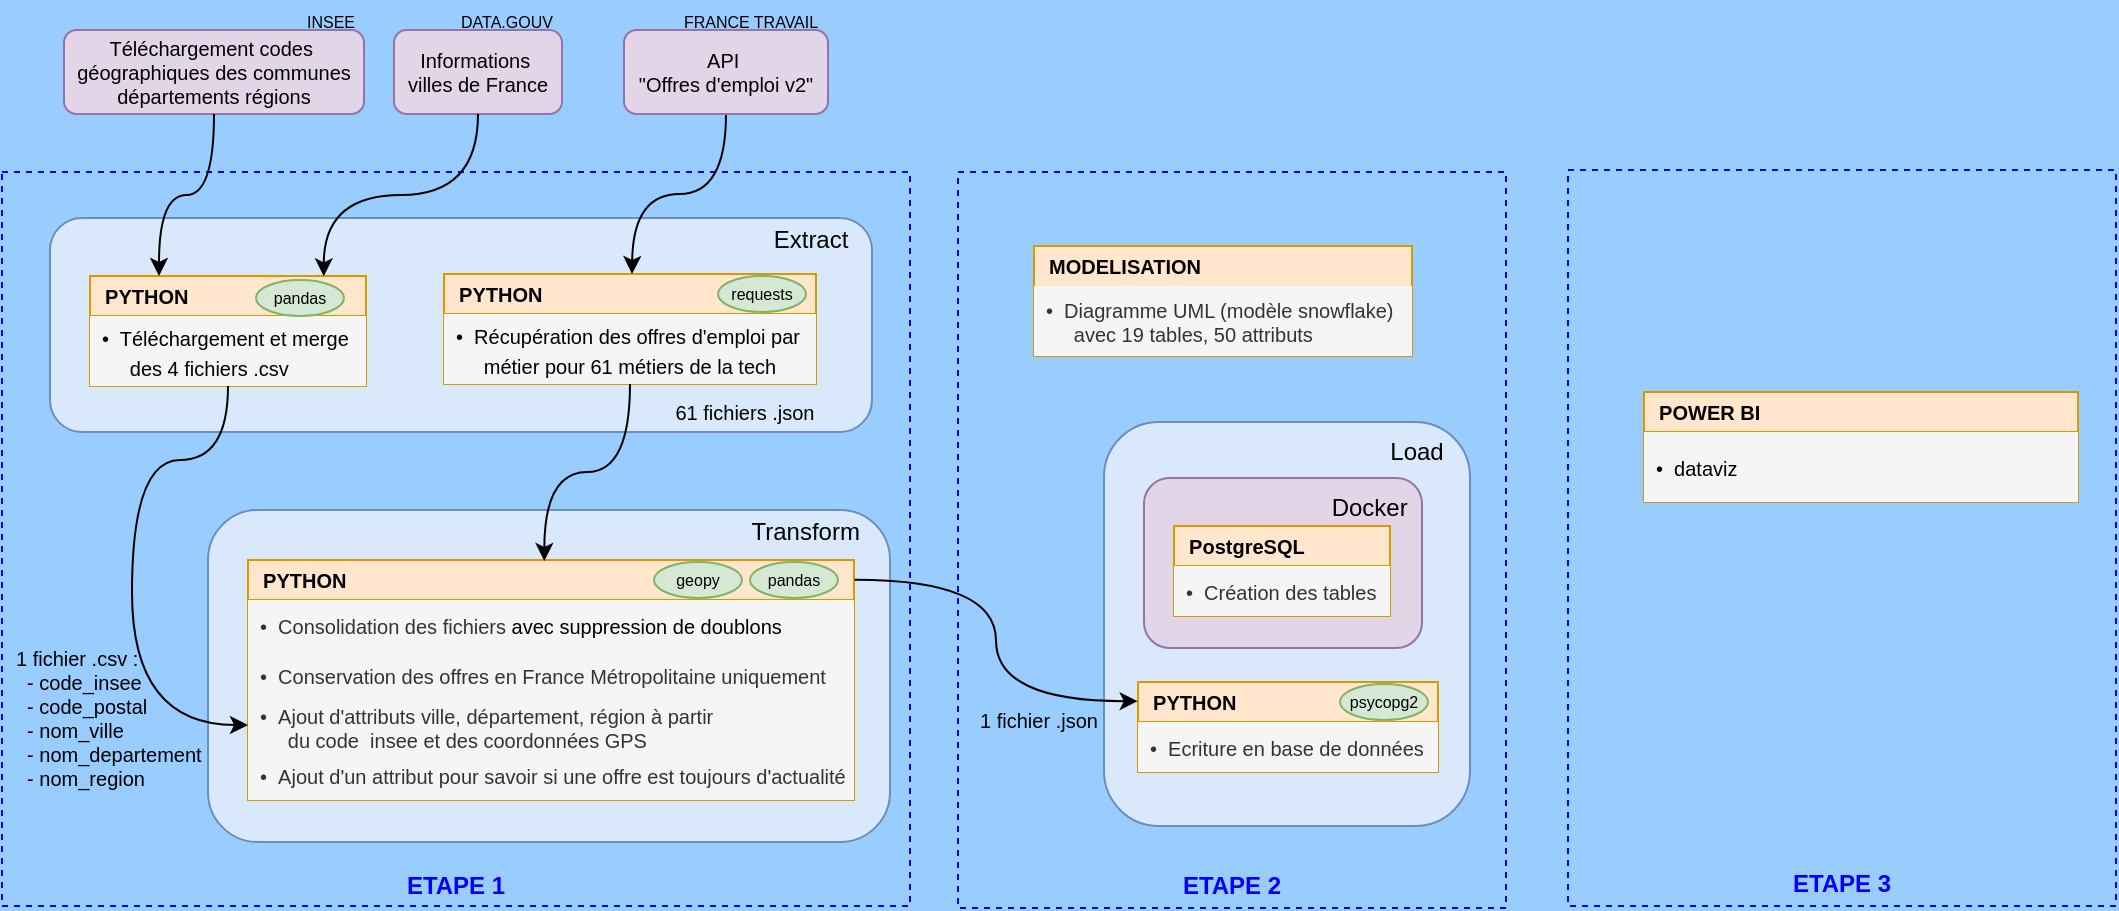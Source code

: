 <mxfile version="26.0.16">
  <diagram name="Page-1" id="PEG4fmZPOcqcN3tmb9fP">
    <mxGraphModel dx="5730" dy="600" grid="0" gridSize="10" guides="1" tooltips="1" connect="1" arrows="1" fold="1" page="1" pageScale="1" pageWidth="4681" pageHeight="3300" background="#99CCFF" math="0" shadow="0">
      <root>
        <mxCell id="0" />
        <mxCell id="1" parent="0" />
        <mxCell id="eYIj9YyXecUdHDmmm4ep-8" value="&lt;div&gt;&lt;font style=&quot;color: rgb(0, 0, 255);&quot;&gt;&lt;br&gt;&lt;/font&gt;&lt;/div&gt;&lt;div&gt;&lt;font style=&quot;color: rgb(0, 0, 255);&quot;&gt;&lt;br&gt;&lt;/font&gt;&lt;/div&gt;&lt;div&gt;&lt;font style=&quot;color: rgb(0, 0, 255);&quot;&gt;&lt;br&gt;&lt;/font&gt;&lt;/div&gt;&lt;div&gt;&lt;font style=&quot;color: rgb(0, 0, 255);&quot;&gt;&lt;br&gt;&lt;/font&gt;&lt;/div&gt;&lt;div&gt;&lt;font style=&quot;color: rgb(0, 0, 255);&quot;&gt;&lt;br&gt;&lt;/font&gt;&lt;/div&gt;&lt;div&gt;&lt;font style=&quot;color: rgb(0, 0, 255);&quot;&gt;&lt;br&gt;&lt;/font&gt;&lt;/div&gt;&lt;div&gt;&lt;font style=&quot;color: rgb(0, 0, 255);&quot;&gt;&lt;br&gt;&lt;/font&gt;&lt;/div&gt;&lt;div&gt;&lt;font style=&quot;color: rgb(0, 0, 255);&quot;&gt;&lt;br&gt;&lt;/font&gt;&lt;/div&gt;&lt;div&gt;&lt;font style=&quot;color: rgb(0, 0, 255);&quot;&gt;&lt;br&gt;&lt;/font&gt;&lt;/div&gt;&lt;div&gt;&lt;font style=&quot;color: rgb(0, 0, 255);&quot;&gt;&lt;br&gt;&lt;/font&gt;&lt;/div&gt;&lt;div&gt;&lt;span style=&quot;background-color: transparent; color: light-dark(rgb(0, 0, 255), rgb(205, 205, 255));&quot;&gt;&lt;br&gt;&lt;/span&gt;&lt;/div&gt;&lt;div&gt;&lt;span style=&quot;background-color: transparent; color: light-dark(rgb(0, 0, 255), rgb(205, 205, 255));&quot;&gt;&lt;br&gt;&lt;/span&gt;&lt;/div&gt;&lt;div&gt;&lt;span style=&quot;background-color: transparent; color: light-dark(rgb(0, 0, 255), rgb(205, 205, 255));&quot;&gt;&lt;br&gt;&lt;/span&gt;&lt;/div&gt;&lt;div&gt;&lt;span style=&quot;background-color: transparent; color: light-dark(rgb(0, 0, 255), rgb(205, 205, 255));&quot;&gt;&lt;br&gt;&lt;/span&gt;&lt;/div&gt;&lt;div&gt;&lt;span style=&quot;background-color: transparent; color: light-dark(rgb(0, 0, 255), rgb(205, 205, 255));&quot;&gt;&lt;br&gt;&lt;/span&gt;&lt;/div&gt;&lt;div&gt;&lt;span style=&quot;background-color: transparent; color: light-dark(rgb(0, 0, 255), rgb(205, 205, 255));&quot;&gt;&lt;br&gt;&lt;/span&gt;&lt;/div&gt;&lt;div&gt;&lt;span style=&quot;background-color: transparent; color: light-dark(rgb(0, 0, 255), rgb(205, 205, 255));&quot;&gt;&lt;br&gt;&lt;/span&gt;&lt;/div&gt;&lt;div&gt;&lt;span style=&quot;background-color: transparent; color: light-dark(rgb(0, 0, 255), rgb(205, 205, 255));&quot;&gt;&lt;br&gt;&lt;/span&gt;&lt;/div&gt;&lt;div&gt;&lt;span style=&quot;background-color: transparent; color: light-dark(rgb(0, 0, 255), rgb(205, 205, 255));&quot;&gt;&lt;br&gt;&lt;/span&gt;&lt;/div&gt;&lt;div&gt;&lt;span style=&quot;background-color: transparent; color: light-dark(rgb(0, 0, 255), rgb(205, 205, 255));&quot;&gt;&lt;br&gt;&lt;/span&gt;&lt;/div&gt;&lt;div&gt;&lt;span style=&quot;background-color: transparent; color: light-dark(rgb(0, 0, 255), rgb(205, 205, 255));&quot;&gt;&lt;br&gt;&lt;/span&gt;&lt;/div&gt;&lt;div&gt;&lt;span style=&quot;background-color: transparent; color: light-dark(rgb(0, 0, 255), rgb(205, 205, 255));&quot;&gt;&lt;br&gt;&lt;/span&gt;&lt;/div&gt;&lt;div&gt;&lt;b style=&quot;background-color: transparent; color: light-dark(rgb(0, 0, 255), rgb(205, 205, 255));&quot;&gt;&lt;br&gt;&lt;/b&gt;&lt;/div&gt;&lt;div&gt;&lt;b style=&quot;background-color: transparent; color: light-dark(rgb(0, 0, 255), rgb(205, 205, 255));&quot;&gt;&lt;br&gt;&lt;/b&gt;&lt;/div&gt;&lt;div&gt;&lt;b style=&quot;background-color: transparent; color: light-dark(rgb(0, 0, 255), rgb(205, 205, 255));&quot;&gt;ETAPE 2&lt;/b&gt;&lt;/div&gt;" style="rounded=0;whiteSpace=wrap;html=1;fillColor=none;dashed=1;strokeColor=#0000FF;" parent="1" vertex="1">
          <mxGeometry x="-3560" y="969" width="274" height="368" as="geometry" />
        </mxCell>
        <mxCell id="ZqSi49jVPxYIq9pt5e5S-24" value="&amp;nbsp; &amp;nbsp; &amp;nbsp; &amp;nbsp; &amp;nbsp; &amp;nbsp; &amp;nbsp; &amp;nbsp; &amp;nbsp; &amp;nbsp; &amp;nbsp; &amp;nbsp; &amp;nbsp; &amp;nbsp; &amp;nbsp; &amp;nbsp; &amp;nbsp; &amp;nbsp; &amp;nbsp; &amp;nbsp;Load&lt;div&gt;&lt;br&gt;&lt;/div&gt;&lt;div&gt;&lt;br&gt;&lt;/div&gt;&lt;div&gt;&lt;br&gt;&lt;/div&gt;&lt;div&gt;&lt;br&gt;&lt;/div&gt;&lt;div&gt;&lt;br&gt;&lt;/div&gt;&lt;div&gt;&lt;br&gt;&lt;/div&gt;&lt;div&gt;&lt;br&gt;&lt;/div&gt;&lt;div&gt;&lt;br&gt;&lt;/div&gt;&lt;div&gt;&lt;br&gt;&lt;/div&gt;&lt;div&gt;&lt;br&gt;&lt;/div&gt;&lt;div&gt;&lt;br&gt;&lt;/div&gt;&lt;div&gt;&lt;br&gt;&lt;/div&gt;" style="rounded=1;whiteSpace=wrap;html=1;fillColor=#dae8fc;strokeColor=#6c8ebf;" parent="1" vertex="1">
          <mxGeometry x="-3487" y="1094" width="183" height="202" as="geometry" />
        </mxCell>
        <mxCell id="ZqSi49jVPxYIq9pt5e5S-25" value="&lt;div&gt;&lt;br&gt;&lt;/div&gt;&lt;div&gt;&amp;nbsp; &amp;nbsp; &amp;nbsp; &amp;nbsp; &amp;nbsp; &amp;nbsp; &amp;nbsp; &amp;nbsp; &amp;nbsp; &amp;nbsp; &amp;nbsp; &amp;nbsp; &amp;nbsp; Docker&lt;div&gt;&lt;br&gt;&lt;/div&gt;&lt;div&gt;&lt;br&gt;&lt;/div&gt;&lt;div&gt;&lt;br&gt;&lt;/div&gt;&lt;div&gt;&lt;br&gt;&lt;/div&gt;&lt;div&gt;&lt;br&gt;&lt;/div&gt;&lt;/div&gt;" style="rounded=1;whiteSpace=wrap;html=1;fillColor=#e1d5e7;strokeColor=#9673a6;" parent="1" vertex="1">
          <mxGeometry x="-3467" y="1122" width="139" height="85" as="geometry" />
        </mxCell>
        <mxCell id="eYIj9YyXecUdHDmmm4ep-7" value="&lt;div&gt;&lt;font style=&quot;color: rgb(0, 0, 255);&quot;&gt;&lt;br&gt;&lt;/font&gt;&lt;/div&gt;&lt;div&gt;&lt;font style=&quot;color: rgb(0, 0, 255);&quot;&gt;&lt;br&gt;&lt;/font&gt;&lt;/div&gt;&lt;div&gt;&lt;font style=&quot;color: rgb(0, 0, 255);&quot;&gt;&lt;br&gt;&lt;/font&gt;&lt;/div&gt;&lt;div&gt;&lt;font style=&quot;color: rgb(0, 0, 255);&quot;&gt;&lt;br&gt;&lt;/font&gt;&lt;/div&gt;&lt;div&gt;&lt;font style=&quot;color: rgb(0, 0, 255);&quot;&gt;&lt;br&gt;&lt;/font&gt;&lt;/div&gt;&lt;div&gt;&lt;font style=&quot;color: rgb(0, 0, 255);&quot;&gt;&lt;br&gt;&lt;/font&gt;&lt;/div&gt;&lt;div&gt;&lt;font style=&quot;color: rgb(0, 0, 255);&quot;&gt;&lt;br&gt;&lt;/font&gt;&lt;/div&gt;&lt;div&gt;&lt;font style=&quot;color: rgb(0, 0, 255);&quot;&gt;&lt;br&gt;&lt;/font&gt;&lt;/div&gt;&lt;div&gt;&lt;font style=&quot;color: rgb(0, 0, 255);&quot;&gt;&lt;br&gt;&lt;/font&gt;&lt;/div&gt;&lt;div&gt;&lt;font style=&quot;color: rgb(0, 0, 255);&quot;&gt;&lt;br&gt;&lt;/font&gt;&lt;/div&gt;&lt;div&gt;&lt;font style=&quot;color: rgb(0, 0, 255);&quot;&gt;&lt;br&gt;&lt;/font&gt;&lt;/div&gt;&lt;div&gt;&lt;font style=&quot;color: rgb(0, 0, 255);&quot;&gt;&lt;br&gt;&lt;/font&gt;&lt;/div&gt;&lt;div&gt;&lt;font style=&quot;color: rgb(0, 0, 255);&quot;&gt;&lt;br&gt;&lt;/font&gt;&lt;/div&gt;&lt;div&gt;&lt;font style=&quot;color: rgb(0, 0, 255);&quot;&gt;&lt;br&gt;&lt;/font&gt;&lt;/div&gt;&lt;div&gt;&lt;font style=&quot;color: rgb(0, 0, 255);&quot;&gt;&lt;br&gt;&lt;/font&gt;&lt;/div&gt;&lt;div&gt;&lt;font style=&quot;color: rgb(0, 0, 255);&quot;&gt;&lt;br&gt;&lt;/font&gt;&lt;/div&gt;&lt;div&gt;&lt;font style=&quot;color: rgb(0, 0, 255);&quot;&gt;&lt;br&gt;&lt;/font&gt;&lt;/div&gt;&lt;div&gt;&lt;font style=&quot;color: rgb(0, 0, 255);&quot;&gt;&lt;br&gt;&lt;/font&gt;&lt;/div&gt;&lt;div&gt;&lt;span style=&quot;background-color: transparent;&quot;&gt;&lt;font style=&quot;color: rgb(0, 0, 255);&quot;&gt;&lt;br&gt;&lt;/font&gt;&lt;/span&gt;&lt;/div&gt;&lt;div&gt;&lt;span style=&quot;background-color: transparent;&quot;&gt;&lt;font style=&quot;color: rgb(0, 0, 255);&quot;&gt;&lt;br&gt;&lt;/font&gt;&lt;/span&gt;&lt;/div&gt;&lt;div&gt;&lt;span style=&quot;background-color: transparent;&quot;&gt;&lt;font style=&quot;color: rgb(0, 0, 255);&quot;&gt;&lt;br&gt;&lt;/font&gt;&lt;/span&gt;&lt;/div&gt;&lt;div&gt;&lt;span style=&quot;background-color: transparent;&quot;&gt;&lt;font style=&quot;color: rgb(0, 0, 255);&quot;&gt;&lt;br&gt;&lt;/font&gt;&lt;/span&gt;&lt;/div&gt;&lt;div&gt;&lt;span style=&quot;background-color: transparent;&quot;&gt;&lt;font style=&quot;color: rgb(0, 0, 255);&quot;&gt;&lt;br&gt;&lt;/font&gt;&lt;/span&gt;&lt;/div&gt;&lt;div&gt;&lt;br&gt;&lt;/div&gt;&lt;div&gt;&lt;b style=&quot;background-color: transparent; color: light-dark(rgb(0, 0, 255), rgb(205, 205, 255));&quot;&gt;ETAPE 1&lt;/b&gt;&lt;/div&gt;" style="rounded=0;whiteSpace=wrap;html=1;fillColor=none;dashed=1;strokeWidth=1;strokeColor=#0000FF;" parent="1" vertex="1">
          <mxGeometry x="-4038" y="969" width="454" height="367" as="geometry" />
        </mxCell>
        <mxCell id="ZqSi49jVPxYIq9pt5e5S-23" value="&lt;div&gt;&lt;br&gt;&lt;/div&gt;&amp;nbsp; &amp;nbsp; &amp;nbsp; &amp;nbsp; &amp;nbsp; &amp;nbsp; &amp;nbsp; &amp;nbsp; &amp;nbsp; &amp;nbsp; &amp;nbsp; &amp;nbsp; &amp;nbsp; &amp;nbsp; &amp;nbsp; &amp;nbsp; &amp;nbsp; &amp;nbsp; &amp;nbsp; &amp;nbsp; &amp;nbsp; &amp;nbsp; &amp;nbsp; &amp;nbsp; &amp;nbsp; &amp;nbsp; &amp;nbsp; &amp;nbsp; &amp;nbsp; &amp;nbsp; &amp;nbsp; &amp;nbsp; &amp;nbsp; &amp;nbsp; &amp;nbsp; &amp;nbsp; &amp;nbsp; &amp;nbsp; &amp;nbsp;Transform&lt;div&gt;&lt;br&gt;&lt;/div&gt;&lt;div&gt;&lt;br&gt;&lt;/div&gt;&lt;div&gt;&lt;br&gt;&lt;/div&gt;&lt;div&gt;&lt;br&gt;&lt;/div&gt;&lt;div&gt;&lt;br&gt;&lt;/div&gt;&lt;div&gt;&lt;br&gt;&lt;/div&gt;&lt;div&gt;&lt;br&gt;&lt;/div&gt;&lt;div&gt;&lt;br&gt;&lt;/div&gt;&lt;div&gt;&lt;br&gt;&lt;/div&gt;&lt;div&gt;&lt;br&gt;&lt;/div&gt;&lt;div&gt;&lt;br&gt;&lt;/div&gt;" style="rounded=1;whiteSpace=wrap;html=1;fillColor=#dae8fc;strokeColor=#6c8ebf;" parent="1" vertex="1">
          <mxGeometry x="-3935" y="1138" width="341" height="166" as="geometry" />
        </mxCell>
        <mxCell id="ZqSi49jVPxYIq9pt5e5S-21" value="&amp;nbsp; &amp;nbsp; &amp;nbsp; &amp;nbsp; &amp;nbsp; &amp;nbsp; &amp;nbsp; &amp;nbsp; &amp;nbsp; &amp;nbsp; &amp;nbsp; &amp;nbsp; &amp;nbsp; &amp;nbsp; &amp;nbsp; &amp;nbsp; &amp;nbsp; &amp;nbsp; &amp;nbsp; &amp;nbsp; &amp;nbsp; &amp;nbsp; &amp;nbsp; &amp;nbsp; &amp;nbsp; &amp;nbsp; &amp;nbsp; &amp;nbsp; &amp;nbsp; &amp;nbsp; &amp;nbsp; &amp;nbsp; &amp;nbsp; &amp;nbsp; &amp;nbsp; &amp;nbsp; &amp;nbsp; &amp;nbsp; &amp;nbsp; &amp;nbsp; &amp;nbsp; &amp;nbsp; &amp;nbsp; &amp;nbsp; &amp;nbsp; &amp;nbsp; &amp;nbsp; &amp;nbsp; &amp;nbsp; &amp;nbsp; &amp;nbsp; &amp;nbsp; &amp;nbsp;Extract&lt;div&gt;&lt;br&gt;&lt;/div&gt;&lt;div&gt;&lt;br&gt;&lt;/div&gt;&lt;div&gt;&lt;br&gt;&lt;/div&gt;&lt;div&gt;&lt;br&gt;&lt;/div&gt;&lt;div&gt;&lt;br&gt;&lt;/div&gt;&lt;div&gt;&lt;br&gt;&lt;/div&gt;" style="rounded=1;whiteSpace=wrap;html=1;fillColor=#dae8fc;strokeColor=#6c8ebf;" parent="1" vertex="1">
          <mxGeometry x="-4014" y="992" width="411" height="107" as="geometry" />
        </mxCell>
        <mxCell id="eYIj9YyXecUdHDmmm4ep-2" value="&lt;b&gt;&amp;nbsp; PYTHON&lt;/b&gt;" style="swimlane;fontStyle=0;childLayout=stackLayout;horizontal=1;startSize=20;horizontalStack=0;resizeParent=1;resizeParentMax=0;resizeLast=0;collapsible=0;marginBottom=0;whiteSpace=wrap;html=1;fillColor=#ffe6cc;strokeColor=#d79b00;rounded=0;align=left;swimlaneLine=1;glass=0;shadow=0;swimlaneHead=1;swimlaneBody=1;connectable=1;allowArrows=1;container=1;verticalAlign=middle;fontFamily=Helvetica;fontSize=10;fontColor=default;" parent="1" vertex="1">
          <mxGeometry x="-3817" y="1020" width="186" height="55" as="geometry">
            <mxRectangle x="-3925" y="994" width="54" height="30" as="alternateBounds" />
          </mxGeometry>
        </mxCell>
        <mxCell id="eYIj9YyXecUdHDmmm4ep-18" value="&lt;font style=&quot;font-size: 10px; color: rgb(0, 0, 0);&quot;&gt;•&amp;nbsp; Récupération des offres d&#39;emploi par&amp;nbsp;&lt;/font&gt;&lt;div&gt;&lt;font style=&quot;font-size: 10px; color: rgb(0, 0, 0);&quot;&gt;&amp;nbsp; &amp;nbsp; &amp;nbsp;métier&amp;nbsp;&lt;/font&gt;&lt;span style=&quot;color: light-dark(rgb(0, 0, 0), rgb(237, 237, 237)); font-size: 10px; background-color: transparent;&quot;&gt;pour 61 métiers de la tech&lt;/span&gt;&lt;/div&gt;" style="text;align=left;verticalAlign=middle;spacingLeft=4;spacingRight=4;overflow=hidden;points=[[0,0.5],[1,0.5]];portConstraint=eastwest;rotatable=0;whiteSpace=wrap;html=1;fontFamily=Helvetica;fontSize=12;fontStyle=0;fillColor=#f5f5f5;fontColor=#333333;strokeColor=none;" parent="eYIj9YyXecUdHDmmm4ep-2" vertex="1">
          <mxGeometry y="20" width="186" height="35" as="geometry" />
        </mxCell>
        <mxCell id="eYIj9YyXecUdHDmmm4ep-9" value="&lt;b&gt;&amp;nbsp; PYTHON&lt;/b&gt;" style="swimlane;fontStyle=0;childLayout=stackLayout;horizontal=1;startSize=20;horizontalStack=0;resizeParent=1;resizeParentMax=0;resizeLast=0;collapsible=0;marginBottom=0;whiteSpace=wrap;html=1;fillColor=#ffe6cc;strokeColor=#d79b00;rounded=0;shadow=0;glass=0;align=left;verticalAlign=middle;fontFamily=Helvetica;fontSize=10;fontColor=default;" parent="1" vertex="1">
          <mxGeometry x="-3470" y="1224" width="150" height="45" as="geometry">
            <mxRectangle x="-3715" y="1075" width="54" height="30" as="alternateBounds" />
          </mxGeometry>
        </mxCell>
        <mxCell id="eYIj9YyXecUdHDmmm4ep-10" value="•&amp;nbsp;&amp;nbsp;Ecriture en base de données" style="text;strokeColor=none;fillColor=#f5f5f5;align=left;verticalAlign=middle;spacingLeft=4;spacingRight=4;overflow=hidden;points=[[0,0.5],[1,0.5]];portConstraint=eastwest;rotatable=0;whiteSpace=wrap;html=1;fontFamily=Helvetica;fontSize=10;fontColor=#333333;fontStyle=0;" parent="eYIj9YyXecUdHDmmm4ep-9" vertex="1">
          <mxGeometry y="20" width="150" height="25" as="geometry" />
        </mxCell>
        <mxCell id="eYIj9YyXecUdHDmmm4ep-14" value="&lt;b&gt;&amp;nbsp; MODELISATION&lt;/b&gt;" style="swimlane;fontStyle=0;childLayout=stackLayout;horizontal=1;startSize=20;horizontalStack=0;resizeParent=1;resizeParentMax=0;resizeLast=0;collapsible=0;marginBottom=0;whiteSpace=wrap;html=1;fillColor=#ffe6cc;strokeColor=#D79B00;rounded=0;shadow=0;glass=0;align=left;verticalAlign=middle;fontFamily=Helvetica;fontSize=10;fontColor=default;swimlaneLine=0;gradientColor=none;" parent="1" vertex="1">
          <mxGeometry x="-3522" y="1006" width="189" height="55" as="geometry">
            <mxRectangle x="-3715" y="1075" width="54" height="30" as="alternateBounds" />
          </mxGeometry>
        </mxCell>
        <mxCell id="eYIj9YyXecUdHDmmm4ep-15" value="•&amp;nbsp;&amp;nbsp;Diagramme UML (modèle snowflake)&lt;div&gt;&amp;nbsp; &amp;nbsp; &amp;nbsp;avec 19 tables, 50 attributs&amp;nbsp;&lt;/div&gt;" style="text;strokeColor=none;fillColor=#f5f5f5;align=left;verticalAlign=middle;spacingLeft=4;spacingRight=4;overflow=hidden;points=[[0,0.5],[1,0.5]];portConstraint=eastwest;rotatable=0;whiteSpace=wrap;html=1;fontFamily=Helvetica;fontSize=10;fontColor=#333333;fontStyle=0;" parent="eYIj9YyXecUdHDmmm4ep-14" vertex="1">
          <mxGeometry y="20" width="189" height="35" as="geometry" />
        </mxCell>
        <mxCell id="eYIj9YyXecUdHDmmm4ep-16" value="&lt;b&gt;&amp;nbsp; PostgreSQL&lt;/b&gt;" style="swimlane;fontStyle=0;childLayout=stackLayout;horizontal=1;startSize=20;horizontalStack=0;resizeParent=1;resizeParentMax=0;resizeLast=0;collapsible=0;marginBottom=0;whiteSpace=wrap;html=1;fillColor=#ffe6cc;strokeColor=#d79b00;rounded=0;shadow=0;glass=0;align=left;verticalAlign=middle;fontFamily=Helvetica;fontSize=10;fontColor=default;" parent="1" vertex="1">
          <mxGeometry x="-3452" y="1146" width="108" height="45" as="geometry">
            <mxRectangle x="-3715" y="1075" width="54" height="30" as="alternateBounds" />
          </mxGeometry>
        </mxCell>
        <mxCell id="eYIj9YyXecUdHDmmm4ep-17" value="•&amp;nbsp;&amp;nbsp;Création des tables" style="text;strokeColor=none;fillColor=#f5f5f5;align=left;verticalAlign=middle;spacingLeft=4;spacingRight=4;overflow=hidden;points=[[0,0.5],[1,0.5]];portConstraint=eastwest;rotatable=0;whiteSpace=wrap;html=1;fontFamily=Helvetica;fontSize=10;fontColor=#333333;fontStyle=0;" parent="eYIj9YyXecUdHDmmm4ep-16" vertex="1">
          <mxGeometry y="20" width="108" height="25" as="geometry" />
        </mxCell>
        <mxCell id="eYIj9YyXecUdHDmmm4ep-19" value="&lt;b&gt;&lt;font style=&quot;font-size: 10px;&quot;&gt;&amp;nbsp; PYTHON&lt;/font&gt;&lt;/b&gt;" style="swimlane;fontStyle=0;childLayout=stackLayout;horizontal=1;startSize=20;horizontalStack=0;resizeParent=1;resizeParentMax=0;resizeLast=0;collapsible=0;marginBottom=0;whiteSpace=wrap;html=1;fillColor=#ffe6cc;strokeColor=#d79b00;rounded=0;align=left;shadow=0;glass=0;verticalAlign=middle;fontFamily=Helvetica;fontSize=12;" parent="1" vertex="1">
          <mxGeometry x="-3915" y="1163" width="303" height="120" as="geometry">
            <mxRectangle x="-3715" y="1075" width="54" height="30" as="alternateBounds" />
          </mxGeometry>
        </mxCell>
        <mxCell id="eYIj9YyXecUdHDmmm4ep-22" value="•&amp;nbsp;&amp;nbsp;Consolidation des fichiers&amp;nbsp;&lt;span style=&quot;color: light-dark(rgb(0, 0, 0), rgb(255, 255, 255)); background-color: transparent;&quot;&gt;avec suppression de doublons&lt;/span&gt;" style="text;strokeColor=none;fillColor=#f5f5f5;align=left;verticalAlign=middle;spacingLeft=4;spacingRight=4;overflow=hidden;points=[[0,0.5],[1,0.5]];portConstraint=eastwest;rotatable=0;whiteSpace=wrap;html=1;fontFamily=Helvetica;fontSize=10;fontColor=#333333;fontStyle=0;" parent="eYIj9YyXecUdHDmmm4ep-19" vertex="1">
          <mxGeometry y="20" width="303" height="25" as="geometry" />
        </mxCell>
        <mxCell id="ZqSi49jVPxYIq9pt5e5S-17" value="•&amp;nbsp;&amp;nbsp;Conservation des offres en France Métropolitaine uniquement" style="text;strokeColor=none;fillColor=#f5f5f5;align=left;verticalAlign=middle;spacingLeft=4;spacingRight=4;overflow=hidden;points=[[0,0.5],[1,0.5]];portConstraint=eastwest;rotatable=0;whiteSpace=wrap;html=1;fontFamily=Helvetica;fontSize=10;fontColor=#333333;fontStyle=0;" parent="eYIj9YyXecUdHDmmm4ep-19" vertex="1">
          <mxGeometry y="45" width="303" height="25" as="geometry" />
        </mxCell>
        <mxCell id="eYIj9YyXecUdHDmmm4ep-23" value="•&amp;nbsp;&amp;nbsp;Ajout d&#39;attributs ville, département, région à partir&amp;nbsp;&lt;div&gt;&amp;nbsp; &amp;nbsp; &amp;nbsp;du code_insee et des coordonnées GPS&lt;/div&gt;" style="text;strokeColor=none;fillColor=#f5f5f5;align=left;verticalAlign=middle;spacingLeft=4;spacingRight=4;overflow=hidden;points=[[0,0.5],[1,0.5]];portConstraint=eastwest;rotatable=0;whiteSpace=wrap;html=1;fontFamily=Helvetica;fontSize=10;fontColor=#333333;fontStyle=0;" parent="eYIj9YyXecUdHDmmm4ep-19" vertex="1">
          <mxGeometry y="70" width="303" height="25" as="geometry" />
        </mxCell>
        <mxCell id="eYIj9YyXecUdHDmmm4ep-24" value="•&amp;nbsp;&amp;nbsp;Ajout d&#39;un attribut pour savoir si une offre est toujours d&#39;actualité" style="text;strokeColor=none;fillColor=#f5f5f5;align=left;verticalAlign=middle;spacingLeft=4;spacingRight=4;overflow=hidden;points=[[0,0.5],[1,0.5]];portConstraint=eastwest;rotatable=0;whiteSpace=wrap;html=1;fontFamily=Helvetica;fontSize=10;fontColor=#333333;fontStyle=0;" parent="eYIj9YyXecUdHDmmm4ep-19" vertex="1">
          <mxGeometry y="95" width="303" height="25" as="geometry" />
        </mxCell>
        <mxCell id="eYIj9YyXecUdHDmmm4ep-27" style="edgeStyle=orthogonalEdgeStyle;rounded=0;orthogonalLoop=1;jettySize=auto;html=1;exitX=0.5;exitY=1;exitDx=0;exitDy=0;curved=1;" parent="1" source="eYIj9YyXecUdHDmmm4ep-25" edge="1">
          <mxGeometry relative="1" as="geometry">
            <mxPoint x="-3723" y="1020" as="targetPoint" />
          </mxGeometry>
        </mxCell>
        <mxCell id="eYIj9YyXecUdHDmmm4ep-25" value="API&amp;nbsp;&lt;div&gt;&lt;span style=&quot;background-color: transparent; color: light-dark(rgb(0, 0, 0), rgb(255, 255, 255));&quot;&gt;&quot;Offres d&#39;emploi v2&quot;&lt;/span&gt;&lt;/div&gt;" style="rounded=1;whiteSpace=wrap;html=1;fillColor=#e1d5e7;strokeColor=#9673a6;fontSize=10;" parent="1" vertex="1">
          <mxGeometry x="-3727" y="898" width="102" height="42" as="geometry" />
        </mxCell>
        <mxCell id="eYIj9YyXecUdHDmmm4ep-28" style="edgeStyle=orthogonalEdgeStyle;rounded=0;orthogonalLoop=1;jettySize=auto;html=1;entryX=0.489;entryY=0.004;entryDx=0;entryDy=0;entryPerimeter=0;curved=1;" parent="1" source="eYIj9YyXecUdHDmmm4ep-2" target="eYIj9YyXecUdHDmmm4ep-19" edge="1">
          <mxGeometry relative="1" as="geometry" />
        </mxCell>
        <mxCell id="eYIj9YyXecUdHDmmm4ep-29" value="61 fichiers .json" style="text;html=1;align=center;verticalAlign=middle;whiteSpace=wrap;rounded=0;fontSize=10;" parent="1" vertex="1">
          <mxGeometry x="-3708.5" y="1074" width="83" height="30" as="geometry" />
        </mxCell>
        <mxCell id="eYIj9YyXecUdHDmmm4ep-31" style="edgeStyle=orthogonalEdgeStyle;rounded=0;orthogonalLoop=1;jettySize=auto;html=1;entryX=-0.001;entryY=0.213;entryDx=0;entryDy=0;curved=1;exitX=1.001;exitY=0.082;exitDx=0;exitDy=0;exitPerimeter=0;entryPerimeter=0;" parent="1" source="eYIj9YyXecUdHDmmm4ep-19" target="eYIj9YyXecUdHDmmm4ep-9" edge="1">
          <mxGeometry relative="1" as="geometry" />
        </mxCell>
        <mxCell id="eYIj9YyXecUdHDmmm4ep-32" value="1 fichier .json" style="text;html=1;align=center;verticalAlign=middle;whiteSpace=wrap;rounded=0;fontSize=10;" parent="1" vertex="1">
          <mxGeometry x="-3558" y="1228" width="77" height="30" as="geometry" />
        </mxCell>
        <mxCell id="ZqSi49jVPxYIq9pt5e5S-6" value="requests" style="ellipse;whiteSpace=wrap;html=1;fontSize=8;fillColor=#d5e8d4;strokeColor=#82b366;" parent="1" vertex="1">
          <mxGeometry x="-3680" y="1021" width="44" height="18" as="geometry" />
        </mxCell>
        <mxCell id="ZqSi49jVPxYIq9pt5e5S-15" value="pandas" style="ellipse;whiteSpace=wrap;html=1;fontSize=8;fillColor=#d5e8d4;strokeColor=#82b366;" parent="1" vertex="1">
          <mxGeometry x="-3664" y="1164" width="44" height="18" as="geometry" />
        </mxCell>
        <mxCell id="ZqSi49jVPxYIq9pt5e5S-16" value="psycopg2" style="ellipse;whiteSpace=wrap;html=1;fontSize=8;fillColor=#d5e8d4;strokeColor=#82b366;" parent="1" vertex="1">
          <mxGeometry x="-3369" y="1225" width="44" height="18" as="geometry" />
        </mxCell>
        <mxCell id="ZqSi49jVPxYIq9pt5e5S-26" value="&lt;div&gt;&lt;font style=&quot;color: rgb(0, 0, 255);&quot;&gt;&lt;br&gt;&lt;/font&gt;&lt;/div&gt;&lt;div&gt;&lt;font style=&quot;color: rgb(0, 0, 255);&quot;&gt;&lt;br&gt;&lt;/font&gt;&lt;/div&gt;&lt;div&gt;&lt;font style=&quot;color: rgb(0, 0, 255);&quot;&gt;&lt;br&gt;&lt;/font&gt;&lt;/div&gt;&lt;div&gt;&lt;font style=&quot;color: rgb(0, 0, 255);&quot;&gt;&lt;br&gt;&lt;/font&gt;&lt;/div&gt;&lt;div&gt;&lt;font style=&quot;color: rgb(0, 0, 255);&quot;&gt;&lt;br&gt;&lt;/font&gt;&lt;/div&gt;&lt;div&gt;&lt;font style=&quot;color: rgb(0, 0, 255);&quot;&gt;&lt;br&gt;&lt;/font&gt;&lt;/div&gt;&lt;div&gt;&lt;font style=&quot;color: rgb(0, 0, 255);&quot;&gt;&lt;br&gt;&lt;/font&gt;&lt;/div&gt;&lt;div&gt;&lt;font style=&quot;color: rgb(0, 0, 255);&quot;&gt;&lt;br&gt;&lt;/font&gt;&lt;/div&gt;&lt;div&gt;&lt;font style=&quot;color: rgb(0, 0, 255);&quot;&gt;&lt;br&gt;&lt;/font&gt;&lt;/div&gt;&lt;div&gt;&lt;font style=&quot;color: rgb(0, 0, 255);&quot;&gt;&lt;br&gt;&lt;/font&gt;&lt;/div&gt;&lt;div&gt;&lt;span style=&quot;background-color: transparent; color: light-dark(rgb(0, 0, 255), rgb(205, 205, 255));&quot;&gt;&lt;br&gt;&lt;/span&gt;&lt;/div&gt;&lt;div&gt;&lt;span style=&quot;background-color: transparent; color: light-dark(rgb(0, 0, 255), rgb(205, 205, 255));&quot;&gt;&lt;br&gt;&lt;/span&gt;&lt;/div&gt;&lt;div&gt;&lt;span style=&quot;background-color: transparent; color: light-dark(rgb(0, 0, 255), rgb(205, 205, 255));&quot;&gt;&lt;br&gt;&lt;/span&gt;&lt;/div&gt;&lt;div&gt;&lt;span style=&quot;background-color: transparent; color: light-dark(rgb(0, 0, 255), rgb(205, 205, 255));&quot;&gt;&lt;br&gt;&lt;/span&gt;&lt;/div&gt;&lt;div&gt;&lt;span style=&quot;background-color: transparent; color: light-dark(rgb(0, 0, 255), rgb(205, 205, 255));&quot;&gt;&lt;br&gt;&lt;/span&gt;&lt;/div&gt;&lt;div&gt;&lt;span style=&quot;background-color: transparent; color: light-dark(rgb(0, 0, 255), rgb(205, 205, 255));&quot;&gt;&lt;br&gt;&lt;/span&gt;&lt;/div&gt;&lt;div&gt;&lt;span style=&quot;background-color: transparent; color: light-dark(rgb(0, 0, 255), rgb(205, 205, 255));&quot;&gt;&lt;br&gt;&lt;/span&gt;&lt;/div&gt;&lt;div&gt;&lt;span style=&quot;background-color: transparent; color: light-dark(rgb(0, 0, 255), rgb(205, 205, 255));&quot;&gt;&lt;br&gt;&lt;/span&gt;&lt;/div&gt;&lt;div&gt;&lt;span style=&quot;background-color: transparent; color: light-dark(rgb(0, 0, 255), rgb(205, 205, 255));&quot;&gt;&lt;br&gt;&lt;/span&gt;&lt;/div&gt;&lt;div&gt;&lt;span style=&quot;background-color: transparent; color: light-dark(rgb(0, 0, 255), rgb(205, 205, 255));&quot;&gt;&lt;br&gt;&lt;/span&gt;&lt;/div&gt;&lt;div&gt;&lt;span style=&quot;background-color: transparent; color: light-dark(rgb(0, 0, 255), rgb(205, 205, 255));&quot;&gt;&lt;br&gt;&lt;/span&gt;&lt;/div&gt;&lt;div&gt;&lt;span style=&quot;background-color: transparent; color: light-dark(rgb(0, 0, 255), rgb(205, 205, 255));&quot;&gt;&lt;br&gt;&lt;/span&gt;&lt;/div&gt;&lt;div&gt;&lt;b style=&quot;background-color: transparent; color: light-dark(rgb(0, 0, 255), rgb(205, 205, 255));&quot;&gt;&lt;br&gt;&lt;/b&gt;&lt;/div&gt;&lt;div&gt;&lt;b style=&quot;background-color: transparent; color: light-dark(rgb(0, 0, 255), rgb(205, 205, 255));&quot;&gt;&lt;br&gt;&lt;/b&gt;&lt;/div&gt;&lt;div&gt;&lt;b style=&quot;background-color: transparent; color: light-dark(rgb(0, 0, 255), rgb(205, 205, 255));&quot;&gt;ETAPE 3&lt;/b&gt;&lt;/div&gt;" style="rounded=0;whiteSpace=wrap;html=1;fillColor=none;dashed=1;strokeColor=#0000FF;" parent="1" vertex="1">
          <mxGeometry x="-3255" y="968" width="274" height="368" as="geometry" />
        </mxCell>
        <mxCell id="ZqSi49jVPxYIq9pt5e5S-31" value="&lt;b&gt;&amp;nbsp; POWER BI&lt;/b&gt;" style="swimlane;fontStyle=0;childLayout=stackLayout;horizontal=1;startSize=20;horizontalStack=0;resizeParent=1;resizeParentMax=0;resizeLast=0;collapsible=0;marginBottom=0;whiteSpace=wrap;html=1;fillColor=#ffe6cc;strokeColor=#d79b00;rounded=0;align=left;swimlaneLine=1;glass=0;shadow=0;swimlaneHead=1;swimlaneBody=1;connectable=1;allowArrows=1;container=1;verticalAlign=middle;fontFamily=Helvetica;fontSize=10;fontColor=default;" parent="1" vertex="1">
          <mxGeometry x="-3217" y="1079" width="217" height="55" as="geometry">
            <mxRectangle x="-3925" y="994" width="54" height="30" as="alternateBounds" />
          </mxGeometry>
        </mxCell>
        <mxCell id="ZqSi49jVPxYIq9pt5e5S-32" value="&lt;font style=&quot;font-size: 10px; color: rgb(0, 0, 0);&quot;&gt;•&amp;nbsp; dataviz&lt;/font&gt;" style="text;align=left;verticalAlign=middle;spacingLeft=4;spacingRight=4;overflow=hidden;points=[[0,0.5],[1,0.5]];portConstraint=eastwest;rotatable=0;whiteSpace=wrap;html=1;fontFamily=Helvetica;fontSize=12;fontStyle=0;fillColor=#f5f5f5;fontColor=#333333;strokeColor=none;" parent="ZqSi49jVPxYIq9pt5e5S-31" vertex="1">
          <mxGeometry y="20" width="217" height="35" as="geometry" />
        </mxCell>
        <mxCell id="BL1sSyGnwAxIdbxrwCoB-1" value="&lt;div&gt;Informations&amp;nbsp;&lt;/div&gt;&lt;div&gt;villes de France&lt;/div&gt;" style="rounded=1;whiteSpace=wrap;html=1;fillColor=#e1d5e7;strokeColor=#9673a6;fontSize=10;container=0;enumerate=0;" vertex="1" parent="1">
          <mxGeometry x="-3842" y="898" width="84" height="42" as="geometry" />
        </mxCell>
        <mxCell id="BL1sSyGnwAxIdbxrwCoB-6" value="&lt;b&gt;&amp;nbsp; PYTHON&lt;/b&gt;" style="swimlane;fontStyle=0;childLayout=stackLayout;horizontal=1;startSize=20;horizontalStack=0;resizeParent=1;resizeParentMax=0;resizeLast=0;collapsible=0;marginBottom=0;whiteSpace=wrap;html=1;fillColor=#ffe6cc;strokeColor=#d79b00;rounded=0;align=left;swimlaneLine=1;glass=0;shadow=0;swimlaneHead=1;swimlaneBody=1;connectable=1;allowArrows=1;container=1;verticalAlign=middle;fontFamily=Helvetica;fontSize=10;fontColor=default;" vertex="1" parent="1">
          <mxGeometry x="-3994" y="1021" width="138" height="55" as="geometry">
            <mxRectangle x="-3925" y="994" width="54" height="30" as="alternateBounds" />
          </mxGeometry>
        </mxCell>
        <mxCell id="BL1sSyGnwAxIdbxrwCoB-7" value="&lt;font style=&quot;font-size: 10px; color: rgb(0, 0, 0);&quot;&gt;•&amp;nbsp; Téléchargement et merge&amp;nbsp;&lt;/font&gt;&lt;div&gt;&lt;font style=&quot;font-size: 10px; color: rgb(0, 0, 0);&quot;&gt;&amp;nbsp; &amp;nbsp; &amp;nbsp;des 4&amp;nbsp;&lt;/font&gt;&lt;span style=&quot;color: light-dark(rgb(0, 0, 0), rgb(237, 237, 237)); font-size: 10px; background-color: transparent;&quot;&gt;fichiers .csv&lt;/span&gt;&lt;/div&gt;" style="text;align=left;verticalAlign=middle;spacingLeft=4;spacingRight=4;overflow=hidden;points=[[0,0.5],[1,0.5]];portConstraint=eastwest;rotatable=0;whiteSpace=wrap;html=1;fontFamily=Helvetica;fontSize=12;fontStyle=0;fillColor=#f5f5f5;fontColor=#333333;strokeColor=none;" vertex="1" parent="BL1sSyGnwAxIdbxrwCoB-6">
          <mxGeometry y="20" width="138" height="35" as="geometry" />
        </mxCell>
        <mxCell id="BL1sSyGnwAxIdbxrwCoB-8" value="pandas" style="ellipse;whiteSpace=wrap;html=1;fontSize=8;fillColor=#d5e8d4;strokeColor=#82b366;" vertex="1" parent="1">
          <mxGeometry x="-3911" y="1023" width="44" height="18" as="geometry" />
        </mxCell>
        <mxCell id="BL1sSyGnwAxIdbxrwCoB-10" style="edgeStyle=orthogonalEdgeStyle;rounded=0;orthogonalLoop=1;jettySize=auto;html=1;exitX=0.5;exitY=1;exitDx=0;exitDy=0;curved=1;entryX=0.847;entryY=0.003;entryDx=0;entryDy=0;entryPerimeter=0;" edge="1" parent="1" source="BL1sSyGnwAxIdbxrwCoB-1" target="BL1sSyGnwAxIdbxrwCoB-6">
          <mxGeometry relative="1" as="geometry">
            <mxPoint x="-3852" y="943" as="sourcePoint" />
            <mxPoint x="-3931" y="1033" as="targetPoint" />
          </mxGeometry>
        </mxCell>
        <mxCell id="BL1sSyGnwAxIdbxrwCoB-11" style="edgeStyle=orthogonalEdgeStyle;rounded=0;orthogonalLoop=1;jettySize=auto;html=1;entryX=0;entryY=0.5;entryDx=0;entryDy=0;curved=1;exitX=0.5;exitY=1;exitDx=0;exitDy=0;" edge="1" parent="1" source="BL1sSyGnwAxIdbxrwCoB-6" target="eYIj9YyXecUdHDmmm4ep-23">
          <mxGeometry relative="1" as="geometry">
            <mxPoint x="-3745" y="1086" as="sourcePoint" />
            <mxPoint x="-3787" y="1173" as="targetPoint" />
            <Array as="points">
              <mxPoint x="-3973" y="1113" />
              <mxPoint x="-3973" y="1246" />
            </Array>
          </mxGeometry>
        </mxCell>
        <mxCell id="BL1sSyGnwAxIdbxrwCoB-13" value="&lt;div&gt;Téléchargement&amp;nbsp;&lt;span style=&quot;background-color: transparent; color: light-dark(rgb(0, 0, 0), rgb(255, 255, 255));&quot;&gt;codes&amp;nbsp;&lt;/span&gt;&lt;/div&gt;&lt;div&gt;&lt;span style=&quot;background-color: transparent; color: light-dark(rgb(0, 0, 0), rgb(255, 255, 255));&quot;&gt;géographiques&amp;nbsp;&lt;/span&gt;&lt;span style=&quot;background-color: transparent; color: light-dark(rgb(0, 0, 0), rgb(255, 255, 255));&quot;&gt;des&amp;nbsp;&lt;/span&gt;&lt;span style=&quot;background-color: transparent; color: light-dark(rgb(0, 0, 0), rgb(255, 255, 255));&quot;&gt;communes départements régions&lt;/span&gt;&lt;/div&gt;" style="rounded=1;whiteSpace=wrap;html=1;fillColor=#e1d5e7;strokeColor=#9673a6;fontSize=10;" vertex="1" parent="1">
          <mxGeometry x="-4007" y="898" width="150" height="42" as="geometry" />
        </mxCell>
        <mxCell id="BL1sSyGnwAxIdbxrwCoB-17" style="edgeStyle=orthogonalEdgeStyle;rounded=0;orthogonalLoop=1;jettySize=auto;html=1;exitX=0.5;exitY=1;exitDx=0;exitDy=0;curved=1;entryX=0.25;entryY=0;entryDx=0;entryDy=0;" edge="1" parent="1" source="BL1sSyGnwAxIdbxrwCoB-13" target="BL1sSyGnwAxIdbxrwCoB-6">
          <mxGeometry relative="1" as="geometry">
            <mxPoint x="-3959.29" y="944.47" as="sourcePoint" />
            <mxPoint x="-4034.29" y="1039.47" as="targetPoint" />
          </mxGeometry>
        </mxCell>
        <mxCell id="BL1sSyGnwAxIdbxrwCoB-18" value="INSEE" style="text;html=1;align=center;verticalAlign=middle;resizable=0;points=[];autosize=1;strokeColor=none;fillColor=none;fontSize=8;" vertex="1" parent="1">
          <mxGeometry x="-3895" y="883" width="42" height="22" as="geometry" />
        </mxCell>
        <mxCell id="BL1sSyGnwAxIdbxrwCoB-19" value="DATA.GOUV" style="text;html=1;align=center;verticalAlign=middle;resizable=0;points=[];autosize=1;strokeColor=none;fillColor=none;fontSize=8;" vertex="1" parent="1">
          <mxGeometry x="-3818" y="883" width="64" height="22" as="geometry" />
        </mxCell>
        <mxCell id="BL1sSyGnwAxIdbxrwCoB-20" value="FRANCE TRAVAIL" style="text;html=1;align=center;verticalAlign=middle;resizable=0;points=[];autosize=1;strokeColor=none;fillColor=none;fontSize=8;" vertex="1" parent="1">
          <mxGeometry x="-3707" y="883" width="85" height="22" as="geometry" />
        </mxCell>
        <mxCell id="BL1sSyGnwAxIdbxrwCoB-21" value="geopy" style="ellipse;whiteSpace=wrap;html=1;fontSize=8;fillColor=#d5e8d4;strokeColor=#82b366;" vertex="1" parent="1">
          <mxGeometry x="-3712" y="1164" width="44" height="18" as="geometry" />
        </mxCell>
        <mxCell id="BL1sSyGnwAxIdbxrwCoB-5" value="1 fichier .csv :&lt;div&gt;&lt;div&gt;&amp;nbsp; - code_insee&lt;/div&gt;&lt;div&gt;&amp;nbsp; - code_postal&lt;/div&gt;&lt;div&gt;&amp;nbsp; - nom_ville&lt;/div&gt;&lt;div&gt;&amp;nbsp; - nom_departement&lt;/div&gt;&lt;div&gt;&amp;nbsp; - nom_region&lt;/div&gt;&lt;/div&gt;" style="text;html=1;align=left;verticalAlign=middle;whiteSpace=wrap;rounded=0;fontSize=10;" vertex="1" parent="1">
          <mxGeometry x="-4033" y="1203" width="100" height="78" as="geometry" />
        </mxCell>
      </root>
    </mxGraphModel>
  </diagram>
</mxfile>
